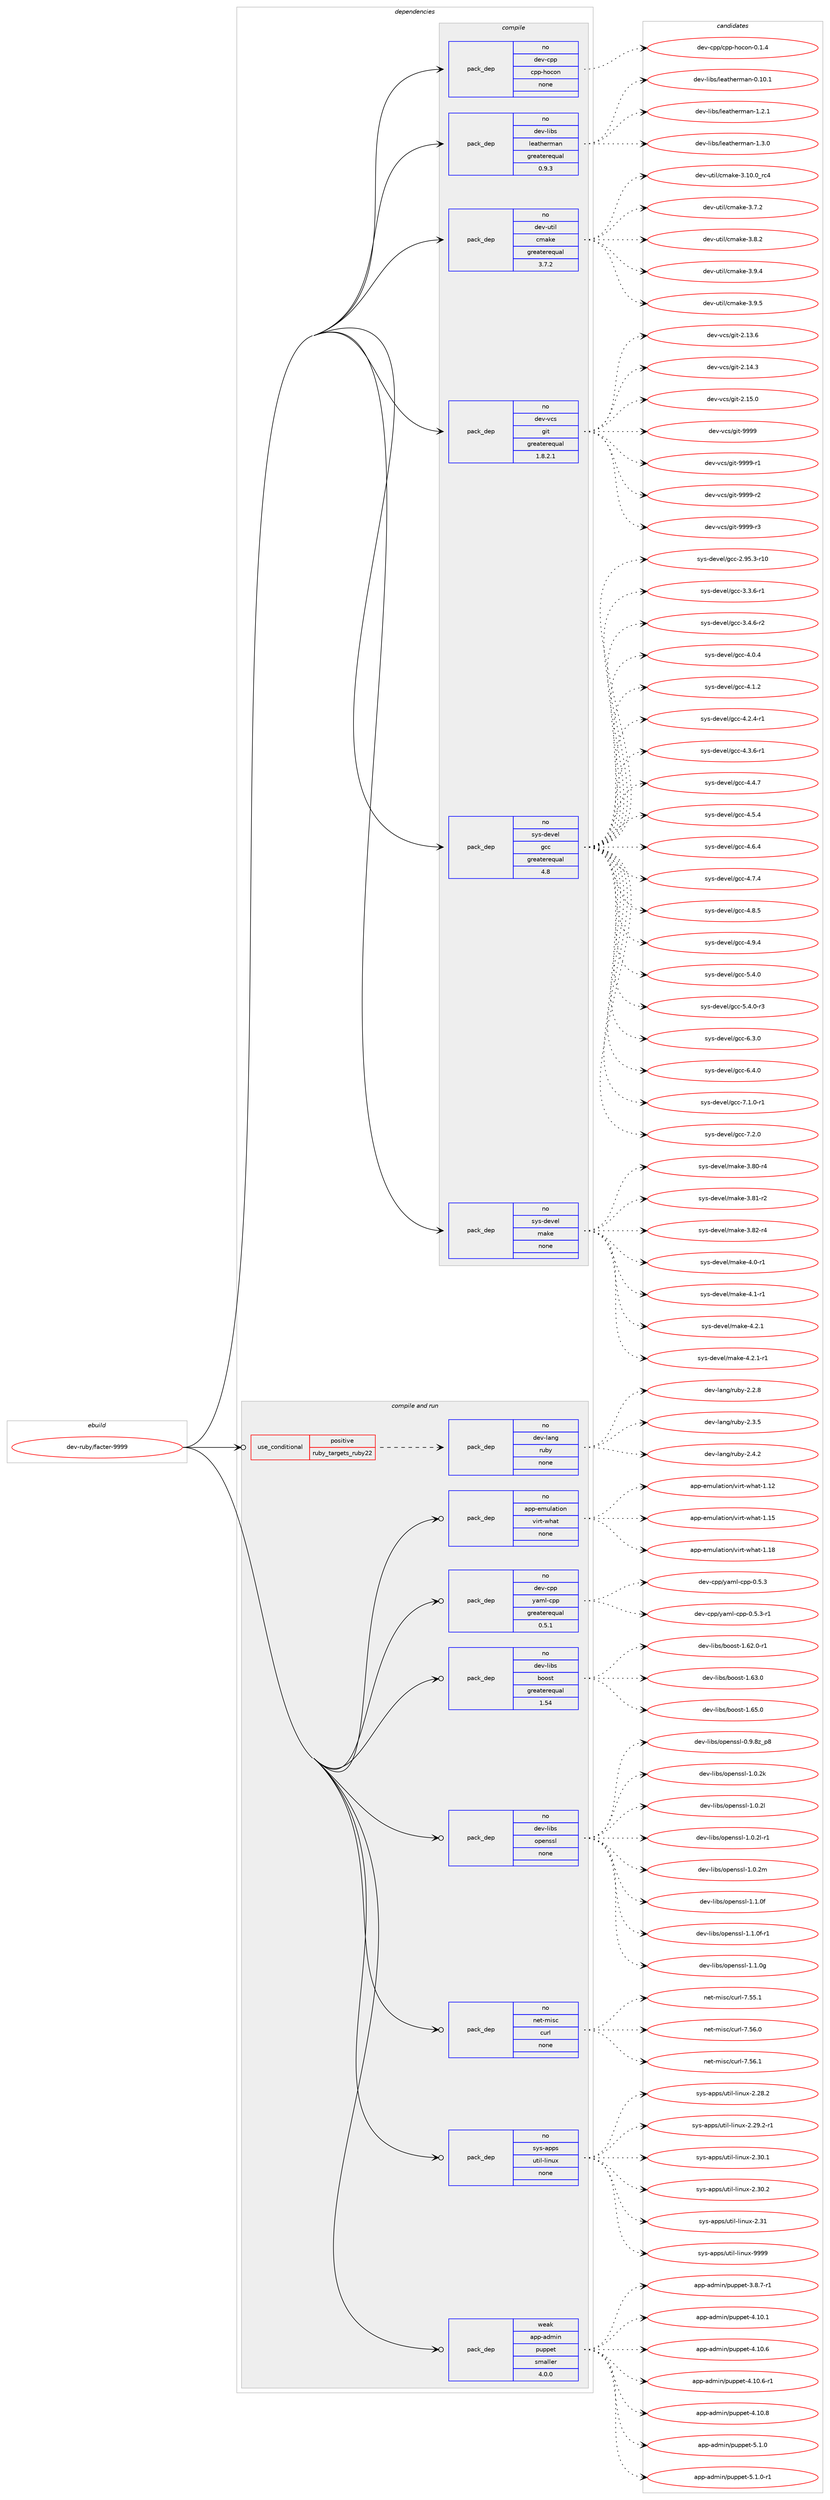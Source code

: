 digraph prolog {

# *************
# Graph options
# *************

newrank=true;
concentrate=true;
compound=true;
graph [rankdir=LR,fontname=Helvetica,fontsize=10,ranksep=1.5];#, ranksep=2.5, nodesep=0.2];
edge  [arrowhead=vee];
node  [fontname=Helvetica,fontsize=10];

# **********
# The ebuild
# **********

subgraph cluster_leftcol {
color=gray;
rank=same;
label=<<i>ebuild</i>>;
id [label="dev-ruby/facter-9999", color=red, width=4, href="../dev-ruby/facter-9999.svg"];
}

# ****************
# The dependencies
# ****************

subgraph cluster_midcol {
color=gray;
label=<<i>dependencies</i>>;
subgraph cluster_compile {
fillcolor="#eeeeee";
style=filled;
label=<<i>compile</i>>;
subgraph pack177034 {
dependency237643 [label=<<TABLE BORDER="0" CELLBORDER="1" CELLSPACING="0" CELLPADDING="4" WIDTH="220"><TR><TD ROWSPAN="6" CELLPADDING="30">pack_dep</TD></TR><TR><TD WIDTH="110">no</TD></TR><TR><TD>dev-cpp</TD></TR><TR><TD>cpp-hocon</TD></TR><TR><TD>none</TD></TR><TR><TD></TD></TR></TABLE>>, shape=none, color=blue];
}
id:e -> dependency237643:w [weight=20,style="solid",arrowhead="vee"];
subgraph pack177035 {
dependency237644 [label=<<TABLE BORDER="0" CELLBORDER="1" CELLSPACING="0" CELLPADDING="4" WIDTH="220"><TR><TD ROWSPAN="6" CELLPADDING="30">pack_dep</TD></TR><TR><TD WIDTH="110">no</TD></TR><TR><TD>dev-libs</TD></TR><TR><TD>leatherman</TD></TR><TR><TD>greaterequal</TD></TR><TR><TD>0.9.3</TD></TR></TABLE>>, shape=none, color=blue];
}
id:e -> dependency237644:w [weight=20,style="solid",arrowhead="vee"];
subgraph pack177036 {
dependency237645 [label=<<TABLE BORDER="0" CELLBORDER="1" CELLSPACING="0" CELLPADDING="4" WIDTH="220"><TR><TD ROWSPAN="6" CELLPADDING="30">pack_dep</TD></TR><TR><TD WIDTH="110">no</TD></TR><TR><TD>dev-util</TD></TR><TR><TD>cmake</TD></TR><TR><TD>greaterequal</TD></TR><TR><TD>3.7.2</TD></TR></TABLE>>, shape=none, color=blue];
}
id:e -> dependency237645:w [weight=20,style="solid",arrowhead="vee"];
subgraph pack177037 {
dependency237646 [label=<<TABLE BORDER="0" CELLBORDER="1" CELLSPACING="0" CELLPADDING="4" WIDTH="220"><TR><TD ROWSPAN="6" CELLPADDING="30">pack_dep</TD></TR><TR><TD WIDTH="110">no</TD></TR><TR><TD>dev-vcs</TD></TR><TR><TD>git</TD></TR><TR><TD>greaterequal</TD></TR><TR><TD>1.8.2.1</TD></TR></TABLE>>, shape=none, color=blue];
}
id:e -> dependency237646:w [weight=20,style="solid",arrowhead="vee"];
subgraph pack177038 {
dependency237647 [label=<<TABLE BORDER="0" CELLBORDER="1" CELLSPACING="0" CELLPADDING="4" WIDTH="220"><TR><TD ROWSPAN="6" CELLPADDING="30">pack_dep</TD></TR><TR><TD WIDTH="110">no</TD></TR><TR><TD>sys-devel</TD></TR><TR><TD>gcc</TD></TR><TR><TD>greaterequal</TD></TR><TR><TD>4.8</TD></TR></TABLE>>, shape=none, color=blue];
}
id:e -> dependency237647:w [weight=20,style="solid",arrowhead="vee"];
subgraph pack177039 {
dependency237648 [label=<<TABLE BORDER="0" CELLBORDER="1" CELLSPACING="0" CELLPADDING="4" WIDTH="220"><TR><TD ROWSPAN="6" CELLPADDING="30">pack_dep</TD></TR><TR><TD WIDTH="110">no</TD></TR><TR><TD>sys-devel</TD></TR><TR><TD>make</TD></TR><TR><TD>none</TD></TR><TR><TD></TD></TR></TABLE>>, shape=none, color=blue];
}
id:e -> dependency237648:w [weight=20,style="solid",arrowhead="vee"];
}
subgraph cluster_compileandrun {
fillcolor="#eeeeee";
style=filled;
label=<<i>compile and run</i>>;
subgraph cond56532 {
dependency237649 [label=<<TABLE BORDER="0" CELLBORDER="1" CELLSPACING="0" CELLPADDING="4"><TR><TD ROWSPAN="3" CELLPADDING="10">use_conditional</TD></TR><TR><TD>positive</TD></TR><TR><TD>ruby_targets_ruby22</TD></TR></TABLE>>, shape=none, color=red];
subgraph pack177040 {
dependency237650 [label=<<TABLE BORDER="0" CELLBORDER="1" CELLSPACING="0" CELLPADDING="4" WIDTH="220"><TR><TD ROWSPAN="6" CELLPADDING="30">pack_dep</TD></TR><TR><TD WIDTH="110">no</TD></TR><TR><TD>dev-lang</TD></TR><TR><TD>ruby</TD></TR><TR><TD>none</TD></TR><TR><TD></TD></TR></TABLE>>, shape=none, color=blue];
}
dependency237649:e -> dependency237650:w [weight=20,style="dashed",arrowhead="vee"];
}
id:e -> dependency237649:w [weight=20,style="solid",arrowhead="odotvee"];
subgraph pack177041 {
dependency237651 [label=<<TABLE BORDER="0" CELLBORDER="1" CELLSPACING="0" CELLPADDING="4" WIDTH="220"><TR><TD ROWSPAN="6" CELLPADDING="30">pack_dep</TD></TR><TR><TD WIDTH="110">no</TD></TR><TR><TD>app-emulation</TD></TR><TR><TD>virt-what</TD></TR><TR><TD>none</TD></TR><TR><TD></TD></TR></TABLE>>, shape=none, color=blue];
}
id:e -> dependency237651:w [weight=20,style="solid",arrowhead="odotvee"];
subgraph pack177042 {
dependency237652 [label=<<TABLE BORDER="0" CELLBORDER="1" CELLSPACING="0" CELLPADDING="4" WIDTH="220"><TR><TD ROWSPAN="6" CELLPADDING="30">pack_dep</TD></TR><TR><TD WIDTH="110">no</TD></TR><TR><TD>dev-cpp</TD></TR><TR><TD>yaml-cpp</TD></TR><TR><TD>greaterequal</TD></TR><TR><TD>0.5.1</TD></TR></TABLE>>, shape=none, color=blue];
}
id:e -> dependency237652:w [weight=20,style="solid",arrowhead="odotvee"];
subgraph pack177043 {
dependency237653 [label=<<TABLE BORDER="0" CELLBORDER="1" CELLSPACING="0" CELLPADDING="4" WIDTH="220"><TR><TD ROWSPAN="6" CELLPADDING="30">pack_dep</TD></TR><TR><TD WIDTH="110">no</TD></TR><TR><TD>dev-libs</TD></TR><TR><TD>boost</TD></TR><TR><TD>greaterequal</TD></TR><TR><TD>1.54</TD></TR></TABLE>>, shape=none, color=blue];
}
id:e -> dependency237653:w [weight=20,style="solid",arrowhead="odotvee"];
subgraph pack177044 {
dependency237654 [label=<<TABLE BORDER="0" CELLBORDER="1" CELLSPACING="0" CELLPADDING="4" WIDTH="220"><TR><TD ROWSPAN="6" CELLPADDING="30">pack_dep</TD></TR><TR><TD WIDTH="110">no</TD></TR><TR><TD>dev-libs</TD></TR><TR><TD>openssl</TD></TR><TR><TD>none</TD></TR><TR><TD></TD></TR></TABLE>>, shape=none, color=blue];
}
id:e -> dependency237654:w [weight=20,style="solid",arrowhead="odotvee"];
subgraph pack177045 {
dependency237655 [label=<<TABLE BORDER="0" CELLBORDER="1" CELLSPACING="0" CELLPADDING="4" WIDTH="220"><TR><TD ROWSPAN="6" CELLPADDING="30">pack_dep</TD></TR><TR><TD WIDTH="110">no</TD></TR><TR><TD>net-misc</TD></TR><TR><TD>curl</TD></TR><TR><TD>none</TD></TR><TR><TD></TD></TR></TABLE>>, shape=none, color=blue];
}
id:e -> dependency237655:w [weight=20,style="solid",arrowhead="odotvee"];
subgraph pack177046 {
dependency237656 [label=<<TABLE BORDER="0" CELLBORDER="1" CELLSPACING="0" CELLPADDING="4" WIDTH="220"><TR><TD ROWSPAN="6" CELLPADDING="30">pack_dep</TD></TR><TR><TD WIDTH="110">no</TD></TR><TR><TD>sys-apps</TD></TR><TR><TD>util-linux</TD></TR><TR><TD>none</TD></TR><TR><TD></TD></TR></TABLE>>, shape=none, color=blue];
}
id:e -> dependency237656:w [weight=20,style="solid",arrowhead="odotvee"];
subgraph pack177047 {
dependency237657 [label=<<TABLE BORDER="0" CELLBORDER="1" CELLSPACING="0" CELLPADDING="4" WIDTH="220"><TR><TD ROWSPAN="6" CELLPADDING="30">pack_dep</TD></TR><TR><TD WIDTH="110">weak</TD></TR><TR><TD>app-admin</TD></TR><TR><TD>puppet</TD></TR><TR><TD>smaller</TD></TR><TR><TD>4.0.0</TD></TR></TABLE>>, shape=none, color=blue];
}
id:e -> dependency237657:w [weight=20,style="solid",arrowhead="odotvee"];
}
subgraph cluster_run {
fillcolor="#eeeeee";
style=filled;
label=<<i>run</i>>;
}
}

# **************
# The candidates
# **************

subgraph cluster_choices {
rank=same;
color=gray;
label=<<i>candidates</i>>;

subgraph choice177034 {
color=black;
nodesep=1;
choice100101118459911211247991121124510411199111110454846494652 [label="dev-cpp/cpp-hocon-0.1.4", color=red, width=4,href="../dev-cpp/cpp-hocon-0.1.4.svg"];
dependency237643:e -> choice100101118459911211247991121124510411199111110454846494652:w [style=dotted,weight="100"];
}
subgraph choice177035 {
color=black;
nodesep=1;
choice100101118451081059811547108101971161041011141099711045484649484649 [label="dev-libs/leatherman-0.10.1", color=red, width=4,href="../dev-libs/leatherman-0.10.1.svg"];
choice1001011184510810598115471081019711610410111410997110454946504649 [label="dev-libs/leatherman-1.2.1", color=red, width=4,href="../dev-libs/leatherman-1.2.1.svg"];
choice1001011184510810598115471081019711610410111410997110454946514648 [label="dev-libs/leatherman-1.3.0", color=red, width=4,href="../dev-libs/leatherman-1.3.0.svg"];
dependency237644:e -> choice100101118451081059811547108101971161041011141099711045484649484649:w [style=dotted,weight="100"];
dependency237644:e -> choice1001011184510810598115471081019711610410111410997110454946504649:w [style=dotted,weight="100"];
dependency237644:e -> choice1001011184510810598115471081019711610410111410997110454946514648:w [style=dotted,weight="100"];
}
subgraph choice177036 {
color=black;
nodesep=1;
choice1001011184511711610510847991099710710145514649484648951149952 [label="dev-util/cmake-3.10.0_rc4", color=red, width=4,href="../dev-util/cmake-3.10.0_rc4.svg"];
choice10010111845117116105108479910997107101455146554650 [label="dev-util/cmake-3.7.2", color=red, width=4,href="../dev-util/cmake-3.7.2.svg"];
choice10010111845117116105108479910997107101455146564650 [label="dev-util/cmake-3.8.2", color=red, width=4,href="../dev-util/cmake-3.8.2.svg"];
choice10010111845117116105108479910997107101455146574652 [label="dev-util/cmake-3.9.4", color=red, width=4,href="../dev-util/cmake-3.9.4.svg"];
choice10010111845117116105108479910997107101455146574653 [label="dev-util/cmake-3.9.5", color=red, width=4,href="../dev-util/cmake-3.9.5.svg"];
dependency237645:e -> choice1001011184511711610510847991099710710145514649484648951149952:w [style=dotted,weight="100"];
dependency237645:e -> choice10010111845117116105108479910997107101455146554650:w [style=dotted,weight="100"];
dependency237645:e -> choice10010111845117116105108479910997107101455146564650:w [style=dotted,weight="100"];
dependency237645:e -> choice10010111845117116105108479910997107101455146574652:w [style=dotted,weight="100"];
dependency237645:e -> choice10010111845117116105108479910997107101455146574653:w [style=dotted,weight="100"];
}
subgraph choice177037 {
color=black;
nodesep=1;
choice10010111845118991154710310511645504649514654 [label="dev-vcs/git-2.13.6", color=red, width=4,href="../dev-vcs/git-2.13.6.svg"];
choice10010111845118991154710310511645504649524651 [label="dev-vcs/git-2.14.3", color=red, width=4,href="../dev-vcs/git-2.14.3.svg"];
choice10010111845118991154710310511645504649534648 [label="dev-vcs/git-2.15.0", color=red, width=4,href="../dev-vcs/git-2.15.0.svg"];
choice1001011184511899115471031051164557575757 [label="dev-vcs/git-9999", color=red, width=4,href="../dev-vcs/git-9999.svg"];
choice10010111845118991154710310511645575757574511449 [label="dev-vcs/git-9999-r1", color=red, width=4,href="../dev-vcs/git-9999-r1.svg"];
choice10010111845118991154710310511645575757574511450 [label="dev-vcs/git-9999-r2", color=red, width=4,href="../dev-vcs/git-9999-r2.svg"];
choice10010111845118991154710310511645575757574511451 [label="dev-vcs/git-9999-r3", color=red, width=4,href="../dev-vcs/git-9999-r3.svg"];
dependency237646:e -> choice10010111845118991154710310511645504649514654:w [style=dotted,weight="100"];
dependency237646:e -> choice10010111845118991154710310511645504649524651:w [style=dotted,weight="100"];
dependency237646:e -> choice10010111845118991154710310511645504649534648:w [style=dotted,weight="100"];
dependency237646:e -> choice1001011184511899115471031051164557575757:w [style=dotted,weight="100"];
dependency237646:e -> choice10010111845118991154710310511645575757574511449:w [style=dotted,weight="100"];
dependency237646:e -> choice10010111845118991154710310511645575757574511450:w [style=dotted,weight="100"];
dependency237646:e -> choice10010111845118991154710310511645575757574511451:w [style=dotted,weight="100"];
}
subgraph choice177038 {
color=black;
nodesep=1;
choice1151211154510010111810110847103999945504657534651451144948 [label="sys-devel/gcc-2.95.3-r10", color=red, width=4,href="../sys-devel/gcc-2.95.3-r10.svg"];
choice115121115451001011181011084710399994551465146544511449 [label="sys-devel/gcc-3.3.6-r1", color=red, width=4,href="../sys-devel/gcc-3.3.6-r1.svg"];
choice115121115451001011181011084710399994551465246544511450 [label="sys-devel/gcc-3.4.6-r2", color=red, width=4,href="../sys-devel/gcc-3.4.6-r2.svg"];
choice11512111545100101118101108471039999455246484652 [label="sys-devel/gcc-4.0.4", color=red, width=4,href="../sys-devel/gcc-4.0.4.svg"];
choice11512111545100101118101108471039999455246494650 [label="sys-devel/gcc-4.1.2", color=red, width=4,href="../sys-devel/gcc-4.1.2.svg"];
choice115121115451001011181011084710399994552465046524511449 [label="sys-devel/gcc-4.2.4-r1", color=red, width=4,href="../sys-devel/gcc-4.2.4-r1.svg"];
choice115121115451001011181011084710399994552465146544511449 [label="sys-devel/gcc-4.3.6-r1", color=red, width=4,href="../sys-devel/gcc-4.3.6-r1.svg"];
choice11512111545100101118101108471039999455246524655 [label="sys-devel/gcc-4.4.7", color=red, width=4,href="../sys-devel/gcc-4.4.7.svg"];
choice11512111545100101118101108471039999455246534652 [label="sys-devel/gcc-4.5.4", color=red, width=4,href="../sys-devel/gcc-4.5.4.svg"];
choice11512111545100101118101108471039999455246544652 [label="sys-devel/gcc-4.6.4", color=red, width=4,href="../sys-devel/gcc-4.6.4.svg"];
choice11512111545100101118101108471039999455246554652 [label="sys-devel/gcc-4.7.4", color=red, width=4,href="../sys-devel/gcc-4.7.4.svg"];
choice11512111545100101118101108471039999455246564653 [label="sys-devel/gcc-4.8.5", color=red, width=4,href="../sys-devel/gcc-4.8.5.svg"];
choice11512111545100101118101108471039999455246574652 [label="sys-devel/gcc-4.9.4", color=red, width=4,href="../sys-devel/gcc-4.9.4.svg"];
choice11512111545100101118101108471039999455346524648 [label="sys-devel/gcc-5.4.0", color=red, width=4,href="../sys-devel/gcc-5.4.0.svg"];
choice115121115451001011181011084710399994553465246484511451 [label="sys-devel/gcc-5.4.0-r3", color=red, width=4,href="../sys-devel/gcc-5.4.0-r3.svg"];
choice11512111545100101118101108471039999455446514648 [label="sys-devel/gcc-6.3.0", color=red, width=4,href="../sys-devel/gcc-6.3.0.svg"];
choice11512111545100101118101108471039999455446524648 [label="sys-devel/gcc-6.4.0", color=red, width=4,href="../sys-devel/gcc-6.4.0.svg"];
choice115121115451001011181011084710399994555464946484511449 [label="sys-devel/gcc-7.1.0-r1", color=red, width=4,href="../sys-devel/gcc-7.1.0-r1.svg"];
choice11512111545100101118101108471039999455546504648 [label="sys-devel/gcc-7.2.0", color=red, width=4,href="../sys-devel/gcc-7.2.0.svg"];
dependency237647:e -> choice1151211154510010111810110847103999945504657534651451144948:w [style=dotted,weight="100"];
dependency237647:e -> choice115121115451001011181011084710399994551465146544511449:w [style=dotted,weight="100"];
dependency237647:e -> choice115121115451001011181011084710399994551465246544511450:w [style=dotted,weight="100"];
dependency237647:e -> choice11512111545100101118101108471039999455246484652:w [style=dotted,weight="100"];
dependency237647:e -> choice11512111545100101118101108471039999455246494650:w [style=dotted,weight="100"];
dependency237647:e -> choice115121115451001011181011084710399994552465046524511449:w [style=dotted,weight="100"];
dependency237647:e -> choice115121115451001011181011084710399994552465146544511449:w [style=dotted,weight="100"];
dependency237647:e -> choice11512111545100101118101108471039999455246524655:w [style=dotted,weight="100"];
dependency237647:e -> choice11512111545100101118101108471039999455246534652:w [style=dotted,weight="100"];
dependency237647:e -> choice11512111545100101118101108471039999455246544652:w [style=dotted,weight="100"];
dependency237647:e -> choice11512111545100101118101108471039999455246554652:w [style=dotted,weight="100"];
dependency237647:e -> choice11512111545100101118101108471039999455246564653:w [style=dotted,weight="100"];
dependency237647:e -> choice11512111545100101118101108471039999455246574652:w [style=dotted,weight="100"];
dependency237647:e -> choice11512111545100101118101108471039999455346524648:w [style=dotted,weight="100"];
dependency237647:e -> choice115121115451001011181011084710399994553465246484511451:w [style=dotted,weight="100"];
dependency237647:e -> choice11512111545100101118101108471039999455446514648:w [style=dotted,weight="100"];
dependency237647:e -> choice11512111545100101118101108471039999455446524648:w [style=dotted,weight="100"];
dependency237647:e -> choice115121115451001011181011084710399994555464946484511449:w [style=dotted,weight="100"];
dependency237647:e -> choice11512111545100101118101108471039999455546504648:w [style=dotted,weight="100"];
}
subgraph choice177039 {
color=black;
nodesep=1;
choice11512111545100101118101108471099710710145514656484511452 [label="sys-devel/make-3.80-r4", color=red, width=4,href="../sys-devel/make-3.80-r4.svg"];
choice11512111545100101118101108471099710710145514656494511450 [label="sys-devel/make-3.81-r2", color=red, width=4,href="../sys-devel/make-3.81-r2.svg"];
choice11512111545100101118101108471099710710145514656504511452 [label="sys-devel/make-3.82-r4", color=red, width=4,href="../sys-devel/make-3.82-r4.svg"];
choice115121115451001011181011084710997107101455246484511449 [label="sys-devel/make-4.0-r1", color=red, width=4,href="../sys-devel/make-4.0-r1.svg"];
choice115121115451001011181011084710997107101455246494511449 [label="sys-devel/make-4.1-r1", color=red, width=4,href="../sys-devel/make-4.1-r1.svg"];
choice115121115451001011181011084710997107101455246504649 [label="sys-devel/make-4.2.1", color=red, width=4,href="../sys-devel/make-4.2.1.svg"];
choice1151211154510010111810110847109971071014552465046494511449 [label="sys-devel/make-4.2.1-r1", color=red, width=4,href="../sys-devel/make-4.2.1-r1.svg"];
dependency237648:e -> choice11512111545100101118101108471099710710145514656484511452:w [style=dotted,weight="100"];
dependency237648:e -> choice11512111545100101118101108471099710710145514656494511450:w [style=dotted,weight="100"];
dependency237648:e -> choice11512111545100101118101108471099710710145514656504511452:w [style=dotted,weight="100"];
dependency237648:e -> choice115121115451001011181011084710997107101455246484511449:w [style=dotted,weight="100"];
dependency237648:e -> choice115121115451001011181011084710997107101455246494511449:w [style=dotted,weight="100"];
dependency237648:e -> choice115121115451001011181011084710997107101455246504649:w [style=dotted,weight="100"];
dependency237648:e -> choice1151211154510010111810110847109971071014552465046494511449:w [style=dotted,weight="100"];
}
subgraph choice177040 {
color=black;
nodesep=1;
choice10010111845108971101034711411798121455046504656 [label="dev-lang/ruby-2.2.8", color=red, width=4,href="../dev-lang/ruby-2.2.8.svg"];
choice10010111845108971101034711411798121455046514653 [label="dev-lang/ruby-2.3.5", color=red, width=4,href="../dev-lang/ruby-2.3.5.svg"];
choice10010111845108971101034711411798121455046524650 [label="dev-lang/ruby-2.4.2", color=red, width=4,href="../dev-lang/ruby-2.4.2.svg"];
dependency237650:e -> choice10010111845108971101034711411798121455046504656:w [style=dotted,weight="100"];
dependency237650:e -> choice10010111845108971101034711411798121455046514653:w [style=dotted,weight="100"];
dependency237650:e -> choice10010111845108971101034711411798121455046524650:w [style=dotted,weight="100"];
}
subgraph choice177041 {
color=black;
nodesep=1;
choice9711211245101109117108971161051111104711810511411645119104971164549464950 [label="app-emulation/virt-what-1.12", color=red, width=4,href="../app-emulation/virt-what-1.12.svg"];
choice9711211245101109117108971161051111104711810511411645119104971164549464953 [label="app-emulation/virt-what-1.15", color=red, width=4,href="../app-emulation/virt-what-1.15.svg"];
choice9711211245101109117108971161051111104711810511411645119104971164549464956 [label="app-emulation/virt-what-1.18", color=red, width=4,href="../app-emulation/virt-what-1.18.svg"];
dependency237651:e -> choice9711211245101109117108971161051111104711810511411645119104971164549464950:w [style=dotted,weight="100"];
dependency237651:e -> choice9711211245101109117108971161051111104711810511411645119104971164549464953:w [style=dotted,weight="100"];
dependency237651:e -> choice9711211245101109117108971161051111104711810511411645119104971164549464956:w [style=dotted,weight="100"];
}
subgraph choice177042 {
color=black;
nodesep=1;
choice100101118459911211247121971091084599112112454846534651 [label="dev-cpp/yaml-cpp-0.5.3", color=red, width=4,href="../dev-cpp/yaml-cpp-0.5.3.svg"];
choice1001011184599112112471219710910845991121124548465346514511449 [label="dev-cpp/yaml-cpp-0.5.3-r1", color=red, width=4,href="../dev-cpp/yaml-cpp-0.5.3-r1.svg"];
dependency237652:e -> choice100101118459911211247121971091084599112112454846534651:w [style=dotted,weight="100"];
dependency237652:e -> choice1001011184599112112471219710910845991121124548465346514511449:w [style=dotted,weight="100"];
}
subgraph choice177043 {
color=black;
nodesep=1;
choice10010111845108105981154798111111115116454946545046484511449 [label="dev-libs/boost-1.62.0-r1", color=red, width=4,href="../dev-libs/boost-1.62.0-r1.svg"];
choice1001011184510810598115479811111111511645494654514648 [label="dev-libs/boost-1.63.0", color=red, width=4,href="../dev-libs/boost-1.63.0.svg"];
choice1001011184510810598115479811111111511645494654534648 [label="dev-libs/boost-1.65.0", color=red, width=4,href="../dev-libs/boost-1.65.0.svg"];
dependency237653:e -> choice10010111845108105981154798111111115116454946545046484511449:w [style=dotted,weight="100"];
dependency237653:e -> choice1001011184510810598115479811111111511645494654514648:w [style=dotted,weight="100"];
dependency237653:e -> choice1001011184510810598115479811111111511645494654534648:w [style=dotted,weight="100"];
}
subgraph choice177044 {
color=black;
nodesep=1;
choice1001011184510810598115471111121011101151151084548465746561229511256 [label="dev-libs/openssl-0.9.8z_p8", color=red, width=4,href="../dev-libs/openssl-0.9.8z_p8.svg"];
choice100101118451081059811547111112101110115115108454946484650107 [label="dev-libs/openssl-1.0.2k", color=red, width=4,href="../dev-libs/openssl-1.0.2k.svg"];
choice100101118451081059811547111112101110115115108454946484650108 [label="dev-libs/openssl-1.0.2l", color=red, width=4,href="../dev-libs/openssl-1.0.2l.svg"];
choice1001011184510810598115471111121011101151151084549464846501084511449 [label="dev-libs/openssl-1.0.2l-r1", color=red, width=4,href="../dev-libs/openssl-1.0.2l-r1.svg"];
choice100101118451081059811547111112101110115115108454946484650109 [label="dev-libs/openssl-1.0.2m", color=red, width=4,href="../dev-libs/openssl-1.0.2m.svg"];
choice100101118451081059811547111112101110115115108454946494648102 [label="dev-libs/openssl-1.1.0f", color=red, width=4,href="../dev-libs/openssl-1.1.0f.svg"];
choice1001011184510810598115471111121011101151151084549464946481024511449 [label="dev-libs/openssl-1.1.0f-r1", color=red, width=4,href="../dev-libs/openssl-1.1.0f-r1.svg"];
choice100101118451081059811547111112101110115115108454946494648103 [label="dev-libs/openssl-1.1.0g", color=red, width=4,href="../dev-libs/openssl-1.1.0g.svg"];
dependency237654:e -> choice1001011184510810598115471111121011101151151084548465746561229511256:w [style=dotted,weight="100"];
dependency237654:e -> choice100101118451081059811547111112101110115115108454946484650107:w [style=dotted,weight="100"];
dependency237654:e -> choice100101118451081059811547111112101110115115108454946484650108:w [style=dotted,weight="100"];
dependency237654:e -> choice1001011184510810598115471111121011101151151084549464846501084511449:w [style=dotted,weight="100"];
dependency237654:e -> choice100101118451081059811547111112101110115115108454946484650109:w [style=dotted,weight="100"];
dependency237654:e -> choice100101118451081059811547111112101110115115108454946494648102:w [style=dotted,weight="100"];
dependency237654:e -> choice1001011184510810598115471111121011101151151084549464946481024511449:w [style=dotted,weight="100"];
dependency237654:e -> choice100101118451081059811547111112101110115115108454946494648103:w [style=dotted,weight="100"];
}
subgraph choice177045 {
color=black;
nodesep=1;
choice1101011164510910511599479911711410845554653534649 [label="net-misc/curl-7.55.1", color=red, width=4,href="../net-misc/curl-7.55.1.svg"];
choice1101011164510910511599479911711410845554653544648 [label="net-misc/curl-7.56.0", color=red, width=4,href="../net-misc/curl-7.56.0.svg"];
choice1101011164510910511599479911711410845554653544649 [label="net-misc/curl-7.56.1", color=red, width=4,href="../net-misc/curl-7.56.1.svg"];
dependency237655:e -> choice1101011164510910511599479911711410845554653534649:w [style=dotted,weight="100"];
dependency237655:e -> choice1101011164510910511599479911711410845554653544648:w [style=dotted,weight="100"];
dependency237655:e -> choice1101011164510910511599479911711410845554653544649:w [style=dotted,weight="100"];
}
subgraph choice177046 {
color=black;
nodesep=1;
choice1151211154597112112115471171161051084510810511011712045504650564650 [label="sys-apps/util-linux-2.28.2", color=red, width=4,href="../sys-apps/util-linux-2.28.2.svg"];
choice11512111545971121121154711711610510845108105110117120455046505746504511449 [label="sys-apps/util-linux-2.29.2-r1", color=red, width=4,href="../sys-apps/util-linux-2.29.2-r1.svg"];
choice1151211154597112112115471171161051084510810511011712045504651484649 [label="sys-apps/util-linux-2.30.1", color=red, width=4,href="../sys-apps/util-linux-2.30.1.svg"];
choice1151211154597112112115471171161051084510810511011712045504651484650 [label="sys-apps/util-linux-2.30.2", color=red, width=4,href="../sys-apps/util-linux-2.30.2.svg"];
choice115121115459711211211547117116105108451081051101171204550465149 [label="sys-apps/util-linux-2.31", color=red, width=4,href="../sys-apps/util-linux-2.31.svg"];
choice115121115459711211211547117116105108451081051101171204557575757 [label="sys-apps/util-linux-9999", color=red, width=4,href="../sys-apps/util-linux-9999.svg"];
dependency237656:e -> choice1151211154597112112115471171161051084510810511011712045504650564650:w [style=dotted,weight="100"];
dependency237656:e -> choice11512111545971121121154711711610510845108105110117120455046505746504511449:w [style=dotted,weight="100"];
dependency237656:e -> choice1151211154597112112115471171161051084510810511011712045504651484649:w [style=dotted,weight="100"];
dependency237656:e -> choice1151211154597112112115471171161051084510810511011712045504651484650:w [style=dotted,weight="100"];
dependency237656:e -> choice115121115459711211211547117116105108451081051101171204550465149:w [style=dotted,weight="100"];
dependency237656:e -> choice115121115459711211211547117116105108451081051101171204557575757:w [style=dotted,weight="100"];
}
subgraph choice177047 {
color=black;
nodesep=1;
choice971121124597100109105110471121171121121011164551465646554511449 [label="app-admin/puppet-3.8.7-r1", color=red, width=4,href="../app-admin/puppet-3.8.7-r1.svg"];
choice9711211245971001091051104711211711211210111645524649484649 [label="app-admin/puppet-4.10.1", color=red, width=4,href="../app-admin/puppet-4.10.1.svg"];
choice9711211245971001091051104711211711211210111645524649484654 [label="app-admin/puppet-4.10.6", color=red, width=4,href="../app-admin/puppet-4.10.6.svg"];
choice97112112459710010910511047112117112112101116455246494846544511449 [label="app-admin/puppet-4.10.6-r1", color=red, width=4,href="../app-admin/puppet-4.10.6-r1.svg"];
choice9711211245971001091051104711211711211210111645524649484656 [label="app-admin/puppet-4.10.8", color=red, width=4,href="../app-admin/puppet-4.10.8.svg"];
choice97112112459710010910511047112117112112101116455346494648 [label="app-admin/puppet-5.1.0", color=red, width=4,href="../app-admin/puppet-5.1.0.svg"];
choice971121124597100109105110471121171121121011164553464946484511449 [label="app-admin/puppet-5.1.0-r1", color=red, width=4,href="../app-admin/puppet-5.1.0-r1.svg"];
dependency237657:e -> choice971121124597100109105110471121171121121011164551465646554511449:w [style=dotted,weight="100"];
dependency237657:e -> choice9711211245971001091051104711211711211210111645524649484649:w [style=dotted,weight="100"];
dependency237657:e -> choice9711211245971001091051104711211711211210111645524649484654:w [style=dotted,weight="100"];
dependency237657:e -> choice97112112459710010910511047112117112112101116455246494846544511449:w [style=dotted,weight="100"];
dependency237657:e -> choice9711211245971001091051104711211711211210111645524649484656:w [style=dotted,weight="100"];
dependency237657:e -> choice97112112459710010910511047112117112112101116455346494648:w [style=dotted,weight="100"];
dependency237657:e -> choice971121124597100109105110471121171121121011164553464946484511449:w [style=dotted,weight="100"];
}
}

}
